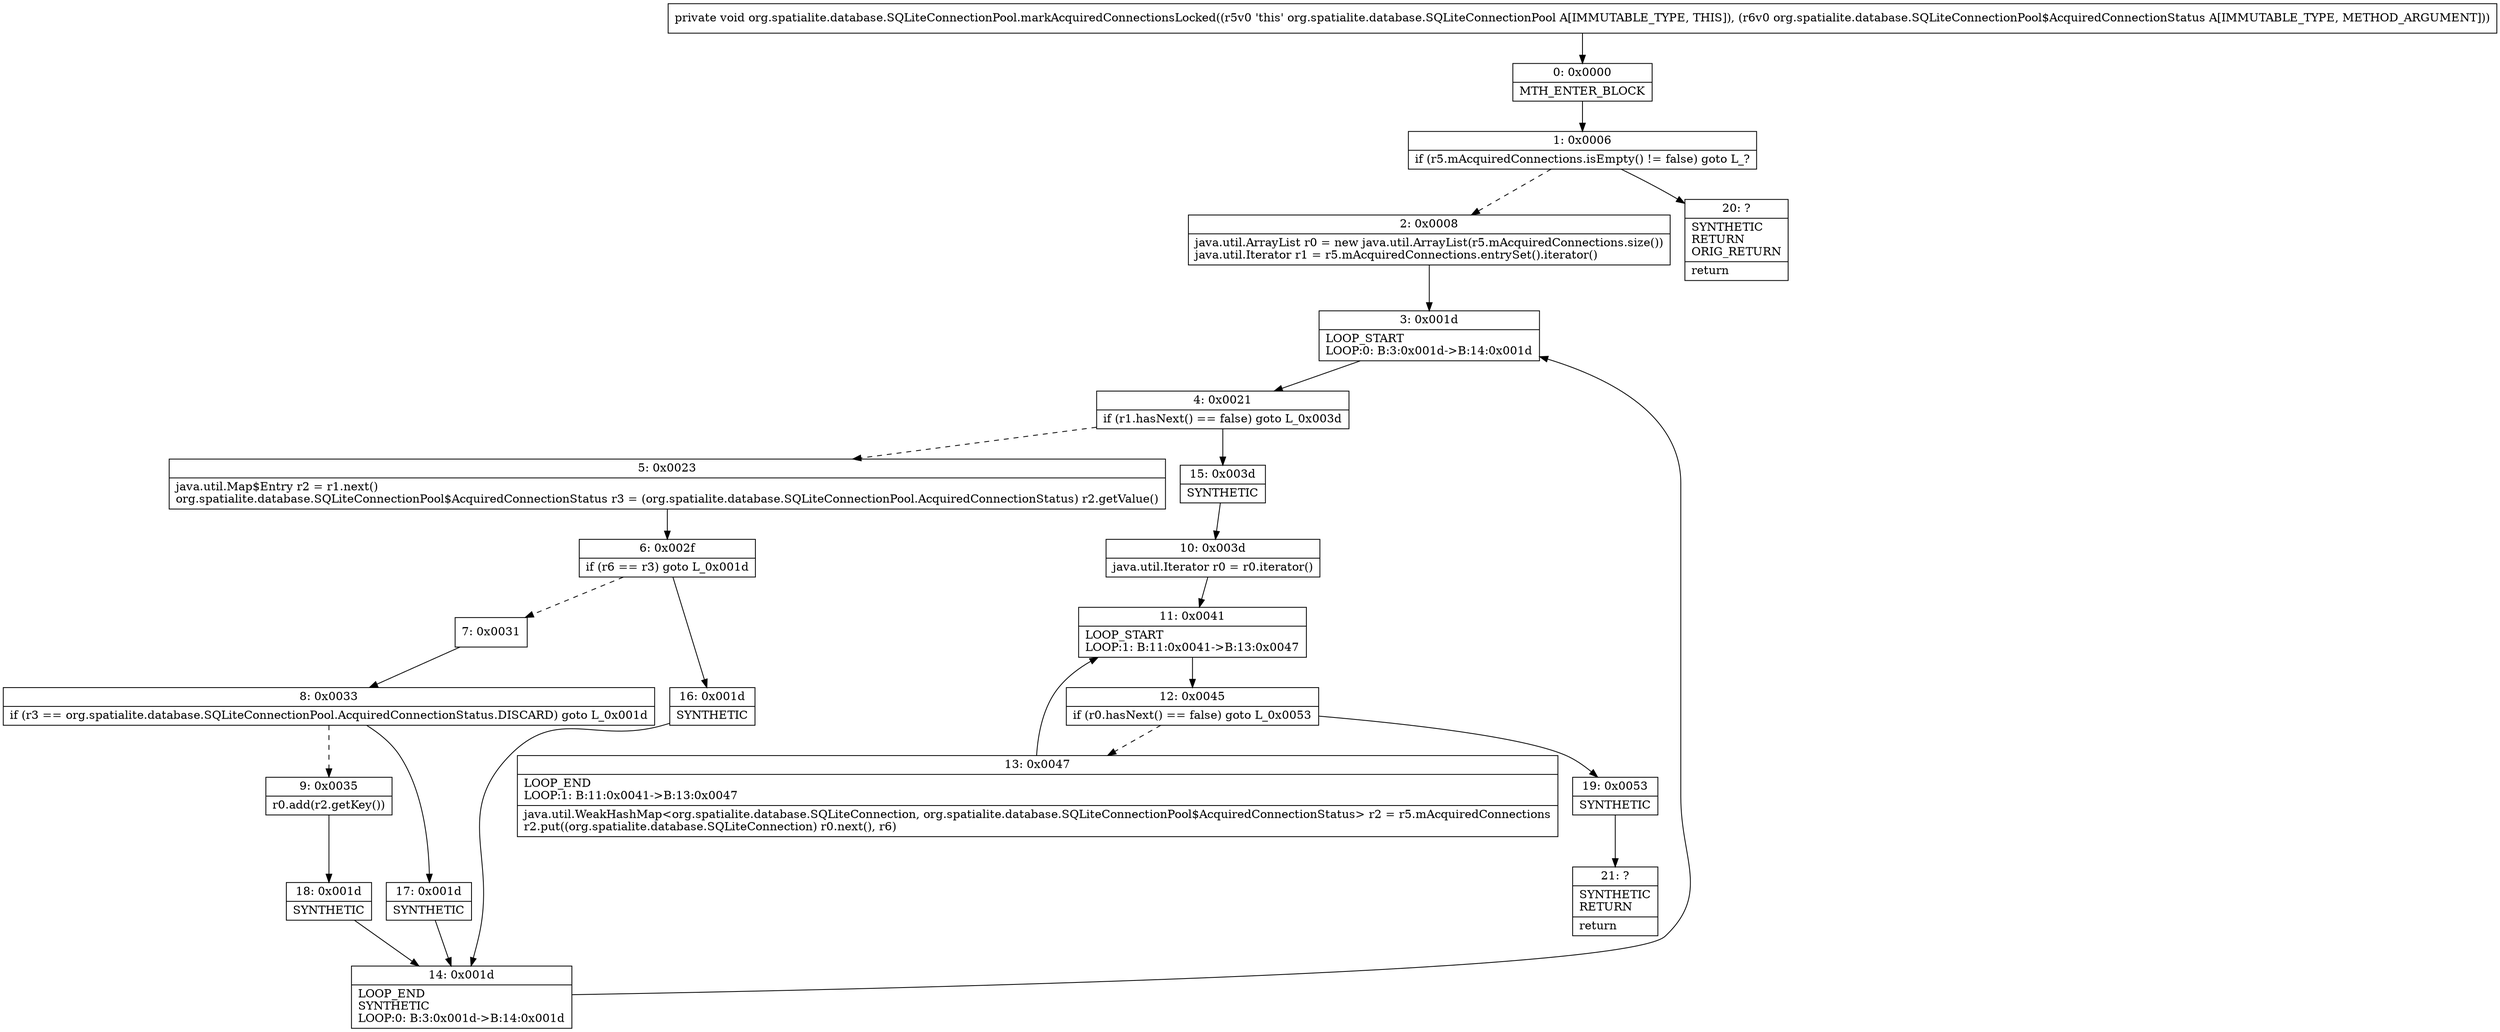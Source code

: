 digraph "CFG fororg.spatialite.database.SQLiteConnectionPool.markAcquiredConnectionsLocked(Lorg\/spatialite\/database\/SQLiteConnectionPool$AcquiredConnectionStatus;)V" {
Node_0 [shape=record,label="{0\:\ 0x0000|MTH_ENTER_BLOCK\l}"];
Node_1 [shape=record,label="{1\:\ 0x0006|if (r5.mAcquiredConnections.isEmpty() != false) goto L_?\l}"];
Node_2 [shape=record,label="{2\:\ 0x0008|java.util.ArrayList r0 = new java.util.ArrayList(r5.mAcquiredConnections.size())\ljava.util.Iterator r1 = r5.mAcquiredConnections.entrySet().iterator()\l}"];
Node_3 [shape=record,label="{3\:\ 0x001d|LOOP_START\lLOOP:0: B:3:0x001d\-\>B:14:0x001d\l}"];
Node_4 [shape=record,label="{4\:\ 0x0021|if (r1.hasNext() == false) goto L_0x003d\l}"];
Node_5 [shape=record,label="{5\:\ 0x0023|java.util.Map$Entry r2 = r1.next()\lorg.spatialite.database.SQLiteConnectionPool$AcquiredConnectionStatus r3 = (org.spatialite.database.SQLiteConnectionPool.AcquiredConnectionStatus) r2.getValue()\l}"];
Node_6 [shape=record,label="{6\:\ 0x002f|if (r6 == r3) goto L_0x001d\l}"];
Node_7 [shape=record,label="{7\:\ 0x0031}"];
Node_8 [shape=record,label="{8\:\ 0x0033|if (r3 == org.spatialite.database.SQLiteConnectionPool.AcquiredConnectionStatus.DISCARD) goto L_0x001d\l}"];
Node_9 [shape=record,label="{9\:\ 0x0035|r0.add(r2.getKey())\l}"];
Node_10 [shape=record,label="{10\:\ 0x003d|java.util.Iterator r0 = r0.iterator()\l}"];
Node_11 [shape=record,label="{11\:\ 0x0041|LOOP_START\lLOOP:1: B:11:0x0041\-\>B:13:0x0047\l}"];
Node_12 [shape=record,label="{12\:\ 0x0045|if (r0.hasNext() == false) goto L_0x0053\l}"];
Node_13 [shape=record,label="{13\:\ 0x0047|LOOP_END\lLOOP:1: B:11:0x0041\-\>B:13:0x0047\l|java.util.WeakHashMap\<org.spatialite.database.SQLiteConnection, org.spatialite.database.SQLiteConnectionPool$AcquiredConnectionStatus\> r2 = r5.mAcquiredConnections\lr2.put((org.spatialite.database.SQLiteConnection) r0.next(), r6)\l}"];
Node_14 [shape=record,label="{14\:\ 0x001d|LOOP_END\lSYNTHETIC\lLOOP:0: B:3:0x001d\-\>B:14:0x001d\l}"];
Node_15 [shape=record,label="{15\:\ 0x003d|SYNTHETIC\l}"];
Node_16 [shape=record,label="{16\:\ 0x001d|SYNTHETIC\l}"];
Node_17 [shape=record,label="{17\:\ 0x001d|SYNTHETIC\l}"];
Node_18 [shape=record,label="{18\:\ 0x001d|SYNTHETIC\l}"];
Node_19 [shape=record,label="{19\:\ 0x0053|SYNTHETIC\l}"];
Node_20 [shape=record,label="{20\:\ ?|SYNTHETIC\lRETURN\lORIG_RETURN\l|return\l}"];
Node_21 [shape=record,label="{21\:\ ?|SYNTHETIC\lRETURN\l|return\l}"];
MethodNode[shape=record,label="{private void org.spatialite.database.SQLiteConnectionPool.markAcquiredConnectionsLocked((r5v0 'this' org.spatialite.database.SQLiteConnectionPool A[IMMUTABLE_TYPE, THIS]), (r6v0 org.spatialite.database.SQLiteConnectionPool$AcquiredConnectionStatus A[IMMUTABLE_TYPE, METHOD_ARGUMENT])) }"];
MethodNode -> Node_0;
Node_0 -> Node_1;
Node_1 -> Node_2[style=dashed];
Node_1 -> Node_20;
Node_2 -> Node_3;
Node_3 -> Node_4;
Node_4 -> Node_5[style=dashed];
Node_4 -> Node_15;
Node_5 -> Node_6;
Node_6 -> Node_7[style=dashed];
Node_6 -> Node_16;
Node_7 -> Node_8;
Node_8 -> Node_9[style=dashed];
Node_8 -> Node_17;
Node_9 -> Node_18;
Node_10 -> Node_11;
Node_11 -> Node_12;
Node_12 -> Node_13[style=dashed];
Node_12 -> Node_19;
Node_13 -> Node_11;
Node_14 -> Node_3;
Node_15 -> Node_10;
Node_16 -> Node_14;
Node_17 -> Node_14;
Node_18 -> Node_14;
Node_19 -> Node_21;
}

